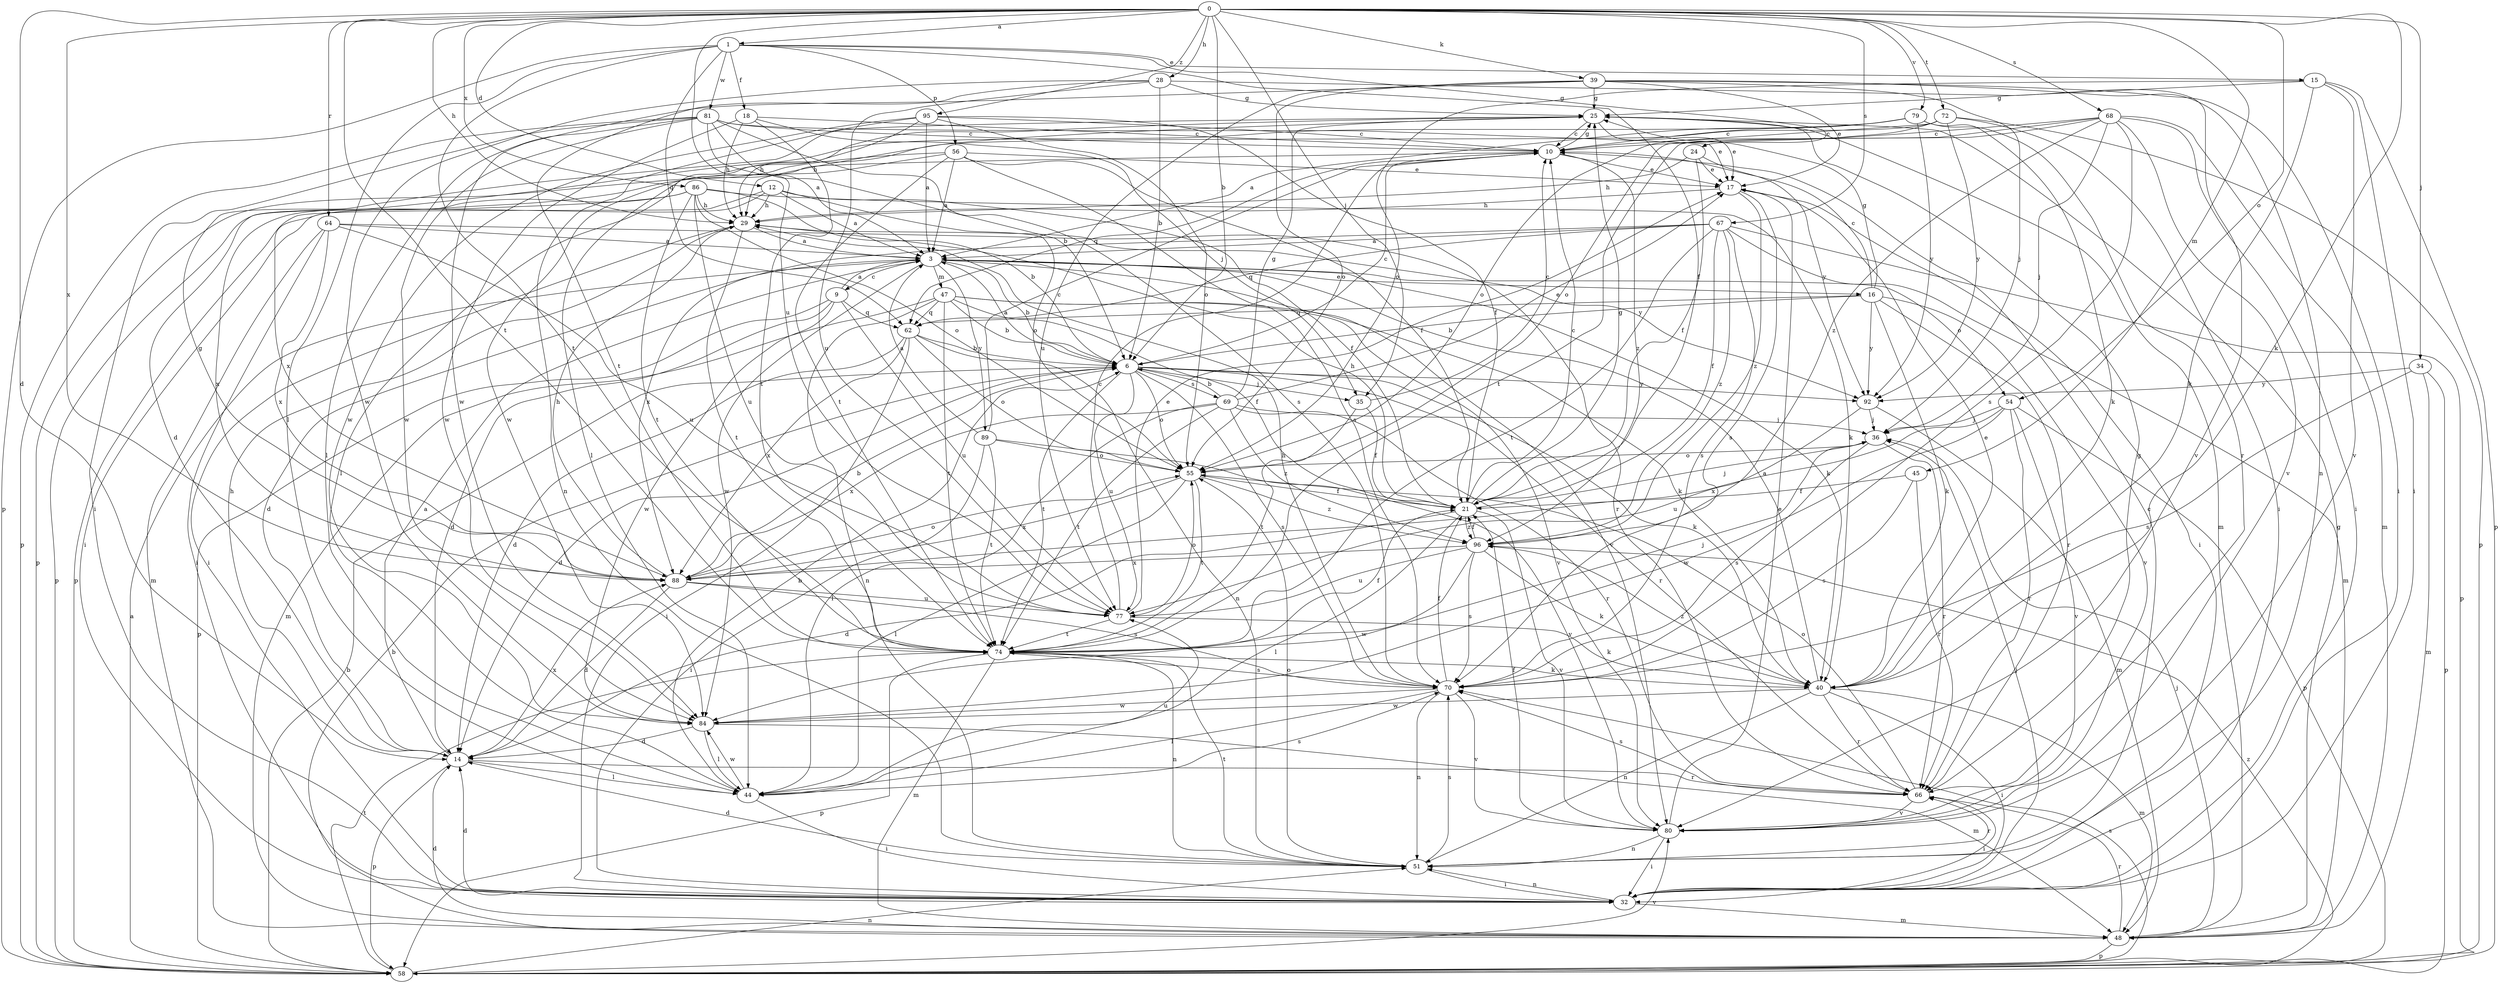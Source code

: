 strict digraph  {
0;
1;
3;
6;
9;
10;
12;
14;
15;
16;
17;
18;
21;
24;
25;
28;
29;
32;
34;
35;
36;
39;
40;
44;
45;
47;
48;
51;
54;
55;
56;
58;
62;
64;
66;
67;
68;
69;
70;
72;
74;
77;
79;
80;
81;
84;
86;
88;
89;
92;
95;
96;
0 -> 1  [label=a];
0 -> 6  [label=b];
0 -> 12  [label=d];
0 -> 14  [label=d];
0 -> 28  [label=h];
0 -> 29  [label=h];
0 -> 34  [label=j];
0 -> 35  [label=j];
0 -> 39  [label=k];
0 -> 40  [label=k];
0 -> 45  [label=m];
0 -> 54  [label=o];
0 -> 64  [label=r];
0 -> 67  [label=s];
0 -> 68  [label=s];
0 -> 72  [label=t];
0 -> 74  [label=t];
0 -> 77  [label=u];
0 -> 79  [label=v];
0 -> 86  [label=x];
0 -> 88  [label=x];
0 -> 95  [label=z];
1 -> 15  [label=e];
1 -> 18  [label=f];
1 -> 21  [label=f];
1 -> 24  [label=g];
1 -> 44  [label=l];
1 -> 56  [label=p];
1 -> 58  [label=p];
1 -> 62  [label=q];
1 -> 74  [label=t];
1 -> 81  [label=w];
3 -> 6  [label=b];
3 -> 9  [label=c];
3 -> 14  [label=d];
3 -> 16  [label=e];
3 -> 40  [label=k];
3 -> 47  [label=m];
3 -> 54  [label=o];
3 -> 80  [label=v];
3 -> 84  [label=w];
3 -> 89  [label=y];
6 -> 3  [label=a];
6 -> 10  [label=c];
6 -> 14  [label=d];
6 -> 35  [label=j];
6 -> 40  [label=k];
6 -> 55  [label=o];
6 -> 66  [label=r];
6 -> 69  [label=s];
6 -> 70  [label=s];
6 -> 74  [label=t];
6 -> 77  [label=u];
6 -> 92  [label=y];
9 -> 3  [label=a];
9 -> 14  [label=d];
9 -> 58  [label=p];
9 -> 62  [label=q];
9 -> 77  [label=u];
9 -> 84  [label=w];
10 -> 17  [label=e];
10 -> 25  [label=g];
10 -> 62  [label=q];
10 -> 88  [label=x];
10 -> 96  [label=z];
12 -> 3  [label=a];
12 -> 21  [label=f];
12 -> 29  [label=h];
12 -> 32  [label=i];
12 -> 55  [label=o];
12 -> 58  [label=p];
14 -> 3  [label=a];
14 -> 29  [label=h];
14 -> 44  [label=l];
14 -> 58  [label=p];
14 -> 66  [label=r];
14 -> 88  [label=x];
15 -> 25  [label=g];
15 -> 32  [label=i];
15 -> 40  [label=k];
15 -> 55  [label=o];
15 -> 58  [label=p];
15 -> 80  [label=v];
16 -> 6  [label=b];
16 -> 10  [label=c];
16 -> 25  [label=g];
16 -> 40  [label=k];
16 -> 62  [label=q];
16 -> 66  [label=r];
16 -> 80  [label=v];
16 -> 92  [label=y];
17 -> 29  [label=h];
17 -> 32  [label=i];
17 -> 70  [label=s];
17 -> 96  [label=z];
18 -> 10  [label=c];
18 -> 29  [label=h];
18 -> 35  [label=j];
18 -> 74  [label=t];
18 -> 84  [label=w];
21 -> 10  [label=c];
21 -> 14  [label=d];
21 -> 25  [label=g];
21 -> 29  [label=h];
21 -> 36  [label=j];
21 -> 44  [label=l];
21 -> 80  [label=v];
21 -> 96  [label=z];
24 -> 17  [label=e];
24 -> 21  [label=f];
24 -> 29  [label=h];
24 -> 92  [label=y];
25 -> 10  [label=c];
25 -> 17  [label=e];
25 -> 29  [label=h];
25 -> 44  [label=l];
25 -> 48  [label=m];
28 -> 6  [label=b];
28 -> 25  [label=g];
28 -> 74  [label=t];
28 -> 77  [label=u];
28 -> 80  [label=v];
28 -> 84  [label=w];
29 -> 3  [label=a];
29 -> 32  [label=i];
29 -> 74  [label=t];
29 -> 92  [label=y];
32 -> 14  [label=d];
32 -> 36  [label=j];
32 -> 48  [label=m];
32 -> 51  [label=n];
34 -> 48  [label=m];
34 -> 58  [label=p];
34 -> 70  [label=s];
34 -> 92  [label=y];
35 -> 10  [label=c];
35 -> 21  [label=f];
35 -> 74  [label=t];
36 -> 55  [label=o];
36 -> 66  [label=r];
36 -> 70  [label=s];
39 -> 17  [label=e];
39 -> 25  [label=g];
39 -> 32  [label=i];
39 -> 36  [label=j];
39 -> 51  [label=n];
39 -> 55  [label=o];
39 -> 77  [label=u];
39 -> 84  [label=w];
40 -> 3  [label=a];
40 -> 17  [label=e];
40 -> 32  [label=i];
40 -> 48  [label=m];
40 -> 51  [label=n];
40 -> 66  [label=r];
40 -> 84  [label=w];
40 -> 96  [label=z];
44 -> 6  [label=b];
44 -> 32  [label=i];
44 -> 70  [label=s];
44 -> 77  [label=u];
44 -> 84  [label=w];
45 -> 21  [label=f];
45 -> 66  [label=r];
45 -> 70  [label=s];
47 -> 6  [label=b];
47 -> 21  [label=f];
47 -> 40  [label=k];
47 -> 48  [label=m];
47 -> 51  [label=n];
47 -> 62  [label=q];
47 -> 74  [label=t];
47 -> 80  [label=v];
48 -> 6  [label=b];
48 -> 14  [label=d];
48 -> 25  [label=g];
48 -> 36  [label=j];
48 -> 58  [label=p];
48 -> 66  [label=r];
51 -> 10  [label=c];
51 -> 14  [label=d];
51 -> 32  [label=i];
51 -> 55  [label=o];
51 -> 66  [label=r];
51 -> 70  [label=s];
51 -> 74  [label=t];
54 -> 36  [label=j];
54 -> 58  [label=p];
54 -> 66  [label=r];
54 -> 80  [label=v];
54 -> 84  [label=w];
54 -> 88  [label=x];
55 -> 21  [label=f];
55 -> 44  [label=l];
55 -> 74  [label=t];
55 -> 88  [label=x];
55 -> 96  [label=z];
56 -> 3  [label=a];
56 -> 17  [label=e];
56 -> 21  [label=f];
56 -> 44  [label=l];
56 -> 58  [label=p];
56 -> 70  [label=s];
56 -> 74  [label=t];
58 -> 3  [label=a];
58 -> 6  [label=b];
58 -> 51  [label=n];
58 -> 70  [label=s];
58 -> 74  [label=t];
58 -> 80  [label=v];
58 -> 96  [label=z];
62 -> 6  [label=b];
62 -> 14  [label=d];
62 -> 32  [label=i];
62 -> 51  [label=n];
62 -> 55  [label=o];
62 -> 88  [label=x];
64 -> 3  [label=a];
64 -> 32  [label=i];
64 -> 48  [label=m];
64 -> 66  [label=r];
64 -> 77  [label=u];
64 -> 88  [label=x];
66 -> 25  [label=g];
66 -> 32  [label=i];
66 -> 55  [label=o];
66 -> 70  [label=s];
66 -> 80  [label=v];
67 -> 3  [label=a];
67 -> 21  [label=f];
67 -> 48  [label=m];
67 -> 58  [label=p];
67 -> 62  [label=q];
67 -> 70  [label=s];
67 -> 74  [label=t];
67 -> 88  [label=x];
67 -> 96  [label=z];
68 -> 10  [label=c];
68 -> 32  [label=i];
68 -> 36  [label=j];
68 -> 48  [label=m];
68 -> 55  [label=o];
68 -> 70  [label=s];
68 -> 74  [label=t];
68 -> 80  [label=v];
68 -> 96  [label=z];
69 -> 6  [label=b];
69 -> 17  [label=e];
69 -> 25  [label=g];
69 -> 36  [label=j];
69 -> 44  [label=l];
69 -> 66  [label=r];
69 -> 74  [label=t];
69 -> 88  [label=x];
69 -> 96  [label=z];
70 -> 21  [label=f];
70 -> 29  [label=h];
70 -> 44  [label=l];
70 -> 51  [label=n];
70 -> 80  [label=v];
70 -> 84  [label=w];
72 -> 10  [label=c];
72 -> 32  [label=i];
72 -> 55  [label=o];
72 -> 58  [label=p];
72 -> 84  [label=w];
72 -> 92  [label=y];
74 -> 21  [label=f];
74 -> 36  [label=j];
74 -> 40  [label=k];
74 -> 48  [label=m];
74 -> 51  [label=n];
74 -> 58  [label=p];
74 -> 70  [label=s];
77 -> 10  [label=c];
77 -> 17  [label=e];
77 -> 40  [label=k];
77 -> 55  [label=o];
77 -> 74  [label=t];
79 -> 3  [label=a];
79 -> 10  [label=c];
79 -> 14  [label=d];
79 -> 40  [label=k];
79 -> 66  [label=r];
79 -> 92  [label=y];
80 -> 17  [label=e];
80 -> 21  [label=f];
80 -> 32  [label=i];
80 -> 51  [label=n];
81 -> 3  [label=a];
81 -> 6  [label=b];
81 -> 10  [label=c];
81 -> 17  [label=e];
81 -> 32  [label=i];
81 -> 44  [label=l];
81 -> 58  [label=p];
81 -> 70  [label=s];
81 -> 84  [label=w];
84 -> 14  [label=d];
84 -> 44  [label=l];
84 -> 48  [label=m];
86 -> 6  [label=b];
86 -> 29  [label=h];
86 -> 40  [label=k];
86 -> 55  [label=o];
86 -> 58  [label=p];
86 -> 74  [label=t];
86 -> 77  [label=u];
86 -> 88  [label=x];
88 -> 6  [label=b];
88 -> 14  [label=d];
88 -> 25  [label=g];
88 -> 29  [label=h];
88 -> 55  [label=o];
88 -> 70  [label=s];
88 -> 77  [label=u];
89 -> 3  [label=a];
89 -> 10  [label=c];
89 -> 32  [label=i];
89 -> 55  [label=o];
89 -> 74  [label=t];
89 -> 80  [label=v];
92 -> 36  [label=j];
92 -> 48  [label=m];
92 -> 77  [label=u];
95 -> 3  [label=a];
95 -> 10  [label=c];
95 -> 21  [label=f];
95 -> 29  [label=h];
95 -> 51  [label=n];
95 -> 55  [label=o];
95 -> 84  [label=w];
96 -> 21  [label=f];
96 -> 40  [label=k];
96 -> 70  [label=s];
96 -> 77  [label=u];
96 -> 84  [label=w];
96 -> 88  [label=x];
}
